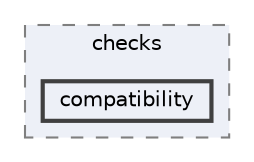 digraph "C:/Users/LukeMabie/documents/Development/Password_Saver_Using_Django-master/venv/Lib/site-packages/django/core/checks/compatibility"
{
 // LATEX_PDF_SIZE
  bgcolor="transparent";
  edge [fontname=Helvetica,fontsize=10,labelfontname=Helvetica,labelfontsize=10];
  node [fontname=Helvetica,fontsize=10,shape=box,height=0.2,width=0.4];
  compound=true
  subgraph clusterdir_2952e920a54740806be6c2f14b7074e0 {
    graph [ bgcolor="#edf0f7", pencolor="grey50", label="checks", fontname=Helvetica,fontsize=10 style="filled,dashed", URL="dir_2952e920a54740806be6c2f14b7074e0.html",tooltip=""]
  dir_03f9d15540fcea76f37f414ac2b04b3c [label="compatibility", fillcolor="#edf0f7", color="grey25", style="filled,bold", URL="dir_03f9d15540fcea76f37f414ac2b04b3c.html",tooltip=""];
  }
}
